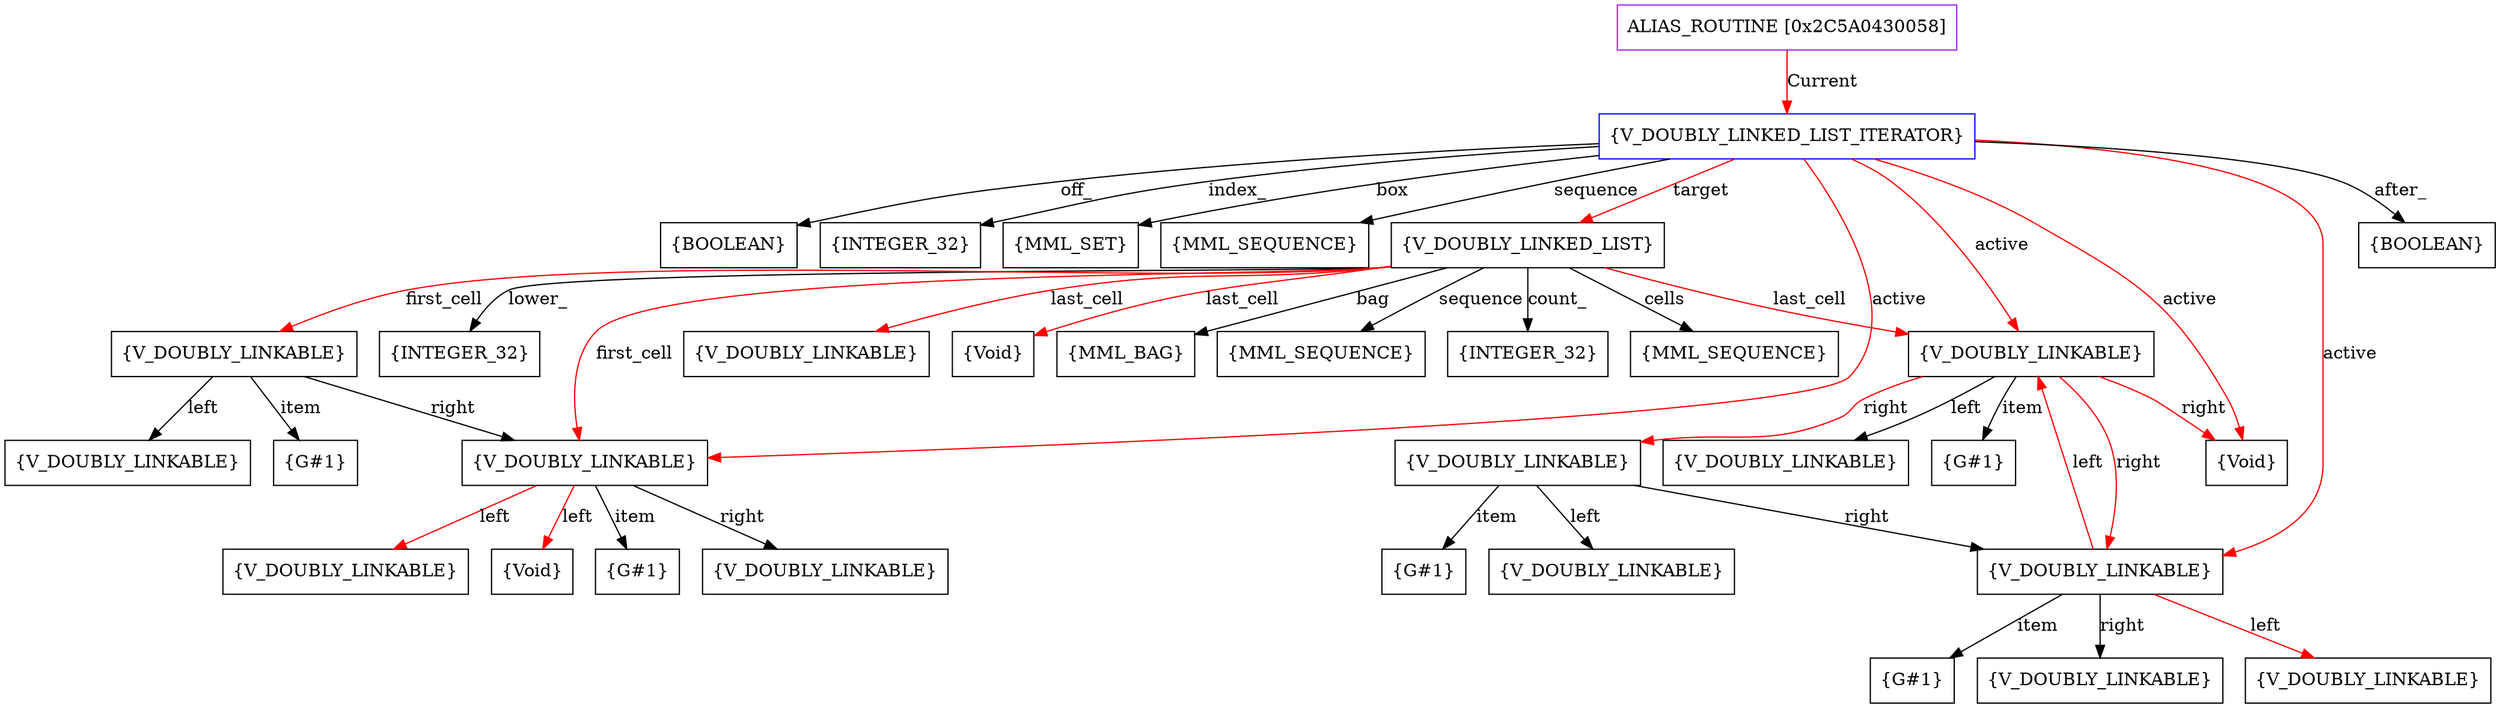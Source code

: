 digraph g {
	node [shape=box]
	b1[color=purple label=<ALIAS_ROUTINE [0x2C5A0430058]>]
	b2[color=blue label=<{V_DOUBLY_LINKED_LIST_ITERATOR}>]
	b3[label=<{BOOLEAN}>]
	b4[label=<{INTEGER_32}>]
	b5[label=<{MML_SET}>]
	b6[label=<{MML_SEQUENCE}>]
	b7[label=<{V_DOUBLY_LINKED_LIST}>]
	b8[label=<{INTEGER_32}>]
	b9[label=<{MML_BAG}>]
	b10[label=<{MML_SEQUENCE}>]
	b11[label=<{INTEGER_32}>]
	b12[label=<{V_DOUBLY_LINKABLE}>]
	b13[label=<{G#1}>]
	b14[label=<{V_DOUBLY_LINKABLE}>]
	b15[label=<{G#1}>]
	b16[label=<{V_DOUBLY_LINKABLE}>]
	b17[label=<{V_DOUBLY_LINKABLE}>]
	b18[label=<{Void}>]
	b19[label=<{V_DOUBLY_LINKABLE}>]
	b20[label=<{V_DOUBLY_LINKABLE}>]
	b21[label=<{Void}>]
	b22[label=<{V_DOUBLY_LINKABLE}>]
	b23[label=<{G#1}>]
	b24[label=<{V_DOUBLY_LINKABLE}>]
	b25[label=<{G#1}>]
	b26[label=<{V_DOUBLY_LINKABLE}>]
	b27[label=<{G#1}>]
	b28[label=<{V_DOUBLY_LINKABLE}>]
	b29[label=<{V_DOUBLY_LINKABLE}>]
	b30[label=<{V_DOUBLY_LINKABLE}>]
	b31[label=<{Void}>]
	b32[label=<{V_DOUBLY_LINKABLE}>]
	b33[label=<{MML_SEQUENCE}>]
	b34[label=<{BOOLEAN}>]
	b1->b2[color=red label=<Current>]
	b2->b3[label=<off_>]
	b2->b4[label=<index_>]
	b2->b5[label=<box>]
	b2->b6[label=<sequence>]
	b2->b7[color=red label=<target>]
	b7->b8[label=<lower_>]
	b7->b9[label=<bag>]
	b7->b10[label=<sequence>]
	b7->b11[label=<count_>]
	b7->b12[color=red label=<first_cell>]
	b12->b13[label=<item>]
	b12->b14[label=<right>]
	b14->b15[label=<item>]
	b14->b16[label=<right>]
	b14->b17[color=red label=<left>]
	b14->b18[color=red label=<left>]
	b12->b19[label=<left>]
	b7->b14[color=red label=<first_cell>]
	b7->b20[color=red label=<last_cell>]
	b7->b21[color=red label=<last_cell>]
	b7->b22[color=red label=<last_cell>]
	b22->b23[label=<item>]
	b22->b24[color=red label=<right>]
	b24->b25[label=<item>]
	b24->b26[label=<right>]
	b26->b27[label=<item>]
	b26->b28[label=<right>]
	b26->b29[color=red label=<left>]
	b26->b22[color=red label=<left>]
	b24->b30[label=<left>]
	b22->b26[color=red label=<right>]
	b22->b31[color=red label=<right>]
	b22->b32[label=<left>]
	b7->b33[label=<cells>]
	b2->b22[color=red label=<active>]
	b2->b26[color=red label=<active>]
	b2->b31[color=red label=<active>]
	b2->b14[color=red label=<active>]
	b2->b34[label=<after_>]
}
